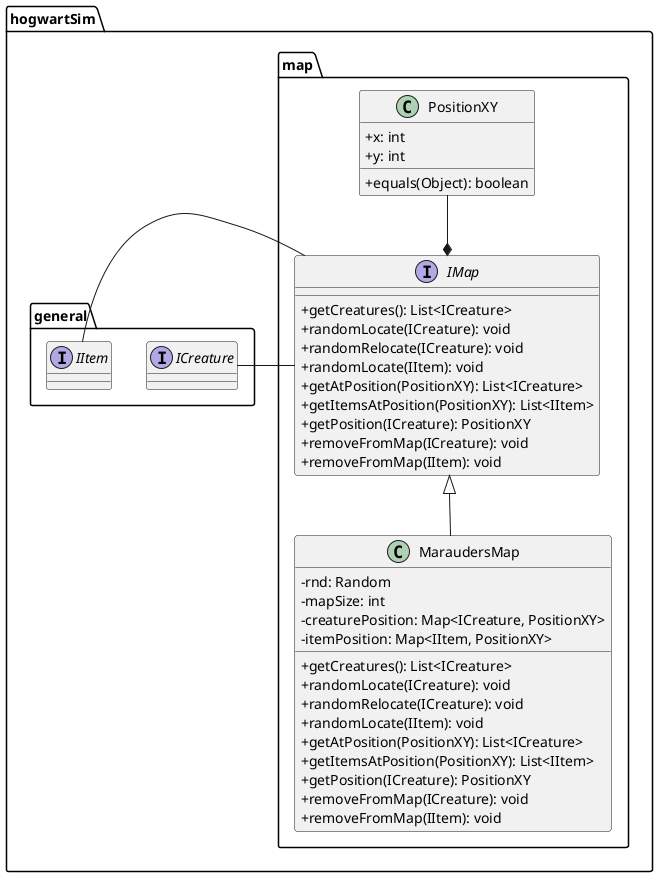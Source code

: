 @startuml
'https://plantuml.com/class-diagram

skinparam classAttributeIconSize 0

package hogwartSim.map{
    interface IMap{
            + getCreatures(): List<ICreature>
            + randomLocate(ICreature): void
            + randomRelocate(ICreature): void
            + randomLocate(IItem): void
            + getAtPosition(PositionXY): List<ICreature>
            + getItemsAtPosition(PositionXY): List<IItem>
            + getPosition(ICreature): PositionXY
            + removeFromMap(ICreature): void
            + removeFromMap(IItem): void
    }
    class MaraudersMap{
        - rnd: Random
        - mapSize: int
        - creaturePosition: Map<ICreature, PositionXY>
        - itemPosition: Map<IItem, PositionXY>

        + getCreatures(): List<ICreature>
        + randomLocate(ICreature): void
        + randomRelocate(ICreature): void
        + randomLocate(IItem): void
        + getAtPosition(PositionXY): List<ICreature>
        + getItemsAtPosition(PositionXY): List<IItem>
        + getPosition(ICreature): PositionXY
        + removeFromMap(ICreature): void
        + removeFromMap(IItem): void
    }
    class PositionXY{
        + x: int
        +y: int
        +equals(Object): boolean
    }

IMap <|-- MaraudersMap
PositionXY --* IMap
}
package hogwartSim.general{
    interface ICreature
    interface IItem
}
IMap - ICreature
IMap - IItem

@enduml